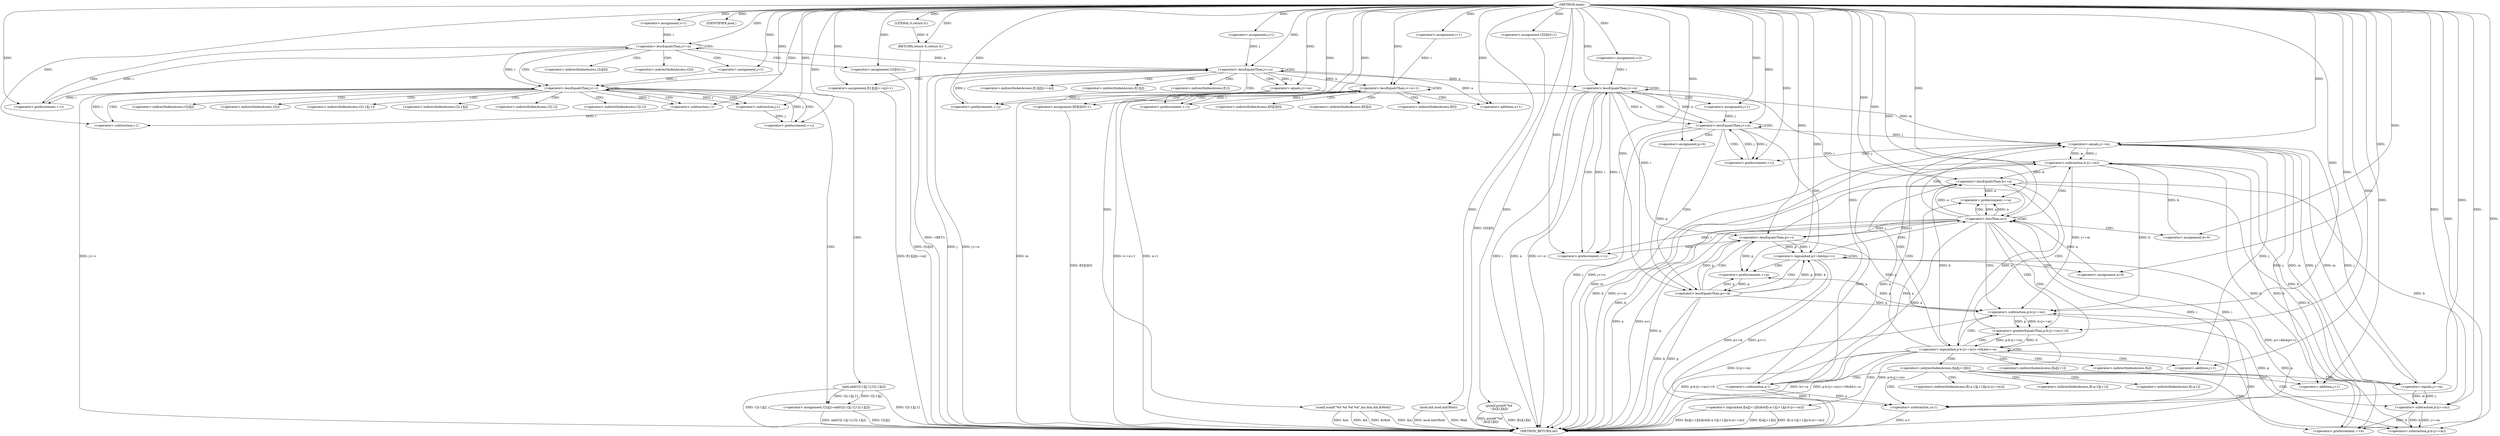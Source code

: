 digraph "main" {  
"1000177" [label = "(METHOD,main)" ]
"1000397" [label = "(METHOD_RETURN,int)" ]
"1000179" [label = "(scanf,scanf(\"%d %d %d %d\",&n,&m,&k,&Mod))" ]
"1000189" [label = "(mod.init,mod.init(Mod))" ]
"1000191" [label = "(<operator>.assignment,C[0][0]=1)" ]
"1000385" [label = "(IDENTIFIER,mod,)" ]
"1000386" [label = "(printf,printf(\"%d\n\",f[n][1][k]))" ]
"1000395" [label = "(RETURN,return 0;,return 0;)" ]
"1000200" [label = "(<operator>.assignment,i=1)" ]
"1000203" [label = "(<operator>.lessEqualsThan,i<=n)" ]
"1000206" [label = "(<operator>.preIncrement,++i)" ]
"1000251" [label = "(<operator>.assignment,j=1)" ]
"1000254" [label = "(<operator>.lessEqualsThan,j<=n)" ]
"1000257" [label = "(<operator>.preIncrement,++j)" ]
"1000259" [label = "(<operator>.assignment,f[1][j][j==m]=1)" ]
"1000272" [label = "(<operator>.assignment,i=1)" ]
"1000275" [label = "(<operator>.lessEqualsThan,i<=n+1)" ]
"1000280" [label = "(<operator>.preIncrement,++i)" ]
"1000282" [label = "(<operator>.assignment,f[0][i][0]=1)" ]
"1000293" [label = "(<operator>.assignment,i=2)" ]
"1000296" [label = "(<operator>.lessEqualsThan,i<=n)" ]
"1000299" [label = "(<operator>.preIncrement,++i)" ]
"1000396" [label = "(LITERAL,0,return 0;)" ]
"1000209" [label = "(<operator>.assignment,C[i][0]=1)" ]
"1000303" [label = "(<operator>.assignment,j=1)" ]
"1000306" [label = "(<operator>.lessEqualsThan,j<=n)" ]
"1000309" [label = "(<operator>.preIncrement,++j)" ]
"1000218" [label = "(<operator>.assignment,j=1)" ]
"1000221" [label = "(<operator>.lessEqualsThan,j<=i)" ]
"1000224" [label = "(<operator>.preIncrement,++j)" ]
"1000226" [label = "(<operator>.assignment,C[i][j]=add(C[i-1][j-1],C[i-1][j]))" ]
"1000277" [label = "(<operator>.addition,n+1)" ]
"1000313" [label = "(<operator>.assignment,p=0)" ]
"1000316" [label = "(<operator>.logicalAnd,p<=k&&p<=i)" ]
"1000323" [label = "(<operator>.preIncrement,++p)" ]
"1000266" [label = "(<operator>.equals,j==m)" ]
"1000327" [label = "(<operator>.assignment,a=0)" ]
"1000330" [label = "(<operator>.lessThan,a<i)" ]
"1000333" [label = "(<operator>.preIncrement,++a)" ]
"1000232" [label = "(add,add(C[i-1][j-1],C[i-1][j]))" ]
"1000317" [label = "(<operator>.lessEqualsThan,p<=k)" ]
"1000320" [label = "(<operator>.lessEqualsThan,p<=i)" ]
"1000337" [label = "(<operator>.assignment,b=0)" ]
"1000340" [label = "(<operator>.logicalAnd,p-b-(j==m)>=0&&b<=a)" ]
"1000353" [label = "(<operator>.preIncrement,++b)" ]
"1000356" [label = "(<operator>.logicalAnd,f[a][j+1][b]&&f[i-a-1][j+1][p-b-(j==m)])" ]
"1000239" [label = "(<operator>.subtraction,j-1)" ]
"1000341" [label = "(<operator>.greaterEqualsThan,p-b-(j==m)>=0)" ]
"1000350" [label = "(<operator>.lessEqualsThan,b<=a)" ]
"1000236" [label = "(<operator>.subtraction,i-1)" ]
"1000245" [label = "(<operator>.subtraction,i-1)" ]
"1000342" [label = "(<operator>.subtraction,p-b-(j==m))" ]
"1000344" [label = "(<operator>.subtraction,b-(j==m))" ]
"1000378" [label = "(<operator>.subtraction,p-b-(j==m))" ]
"1000346" [label = "(<operator>.equals,j==m)" ]
"1000362" [label = "(<operator>.addition,j+1)" ]
"1000375" [label = "(<operator>.addition,j+1)" ]
"1000380" [label = "(<operator>.subtraction,b-(j==m))" ]
"1000370" [label = "(<operator>.subtraction,i-a-1)" ]
"1000382" [label = "(<operator>.equals,j==m)" ]
"1000372" [label = "(<operator>.subtraction,a-1)" ]
"1000260" [label = "(<operator>.indirectIndexAccess,f[1][j][j==m])" ]
"1000283" [label = "(<operator>.indirectIndexAccess,f[0][i][0])" ]
"1000210" [label = "(<operator>.indirectIndexAccess,C[i][0])" ]
"1000261" [label = "(<operator>.indirectIndexAccess,f[1][j])" ]
"1000284" [label = "(<operator>.indirectIndexAccess,f[0][i])" ]
"1000211" [label = "(<operator>.indirectIndexAccess,C[i])" ]
"1000227" [label = "(<operator>.indirectIndexAccess,C[i][j])" ]
"1000262" [label = "(<operator>.indirectIndexAccess,f[1])" ]
"1000285" [label = "(<operator>.indirectIndexAccess,f[0])" ]
"1000228" [label = "(<operator>.indirectIndexAccess,C[i])" ]
"1000233" [label = "(<operator>.indirectIndexAccess,C[i-1][j-1])" ]
"1000242" [label = "(<operator>.indirectIndexAccess,C[i-1][j])" ]
"1000234" [label = "(<operator>.indirectIndexAccess,C[i-1])" ]
"1000243" [label = "(<operator>.indirectIndexAccess,C[i-1])" ]
"1000357" [label = "(<operator>.indirectIndexAccess,f[a][j+1][b])" ]
"1000366" [label = "(<operator>.indirectIndexAccess,f[i-a-1][j+1][p-b-(j==m)])" ]
"1000358" [label = "(<operator>.indirectIndexAccess,f[a][j+1])" ]
"1000367" [label = "(<operator>.indirectIndexAccess,f[i-a-1][j+1])" ]
"1000359" [label = "(<operator>.indirectIndexAccess,f[a])" ]
"1000368" [label = "(<operator>.indirectIndexAccess,f[i-a-1])" ]
  "1000179" -> "1000397"  [ label = "DDG: &n"] 
  "1000179" -> "1000397"  [ label = "DDG: &m"] 
  "1000179" -> "1000397"  [ label = "DDG: &k"] 
  "1000179" -> "1000397"  [ label = "DDG: &Mod"] 
  "1000189" -> "1000397"  [ label = "DDG: Mod"] 
  "1000189" -> "1000397"  [ label = "DDG: mod.init(Mod)"] 
  "1000191" -> "1000397"  [ label = "DDG: C[0][0]"] 
  "1000254" -> "1000397"  [ label = "DDG: j"] 
  "1000254" -> "1000397"  [ label = "DDG: j<=n"] 
  "1000275" -> "1000397"  [ label = "DDG: n+1"] 
  "1000275" -> "1000397"  [ label = "DDG: i<=n+1"] 
  "1000296" -> "1000397"  [ label = "DDG: i"] 
  "1000296" -> "1000397"  [ label = "DDG: n"] 
  "1000296" -> "1000397"  [ label = "DDG: i<=n"] 
  "1000386" -> "1000397"  [ label = "DDG: f[n][1][k]"] 
  "1000386" -> "1000397"  [ label = "DDG: printf(\"%d\n\",f[n][1][k])"] 
  "1000306" -> "1000397"  [ label = "DDG: j"] 
  "1000306" -> "1000397"  [ label = "DDG: j<=n"] 
  "1000317" -> "1000397"  [ label = "DDG: p"] 
  "1000317" -> "1000397"  [ label = "DDG: k"] 
  "1000316" -> "1000397"  [ label = "DDG: p<=k"] 
  "1000320" -> "1000397"  [ label = "DDG: p"] 
  "1000316" -> "1000397"  [ label = "DDG: p<=i"] 
  "1000316" -> "1000397"  [ label = "DDG: p<=k&&p<=i"] 
  "1000330" -> "1000397"  [ label = "DDG: a"] 
  "1000330" -> "1000397"  [ label = "DDG: a<i"] 
  "1000344" -> "1000397"  [ label = "DDG: b"] 
  "1000346" -> "1000397"  [ label = "DDG: m"] 
  "1000344" -> "1000397"  [ label = "DDG: j==m"] 
  "1000342" -> "1000397"  [ label = "DDG: b-(j==m)"] 
  "1000341" -> "1000397"  [ label = "DDG: p-b-(j==m)"] 
  "1000340" -> "1000397"  [ label = "DDG: p-b-(j==m)>=0"] 
  "1000350" -> "1000397"  [ label = "DDG: b"] 
  "1000340" -> "1000397"  [ label = "DDG: b<=a"] 
  "1000340" -> "1000397"  [ label = "DDG: p-b-(j==m)>=0&&b<=a"] 
  "1000356" -> "1000397"  [ label = "DDG: f[a][j+1][b]"] 
  "1000370" -> "1000397"  [ label = "DDG: a-1"] 
  "1000356" -> "1000397"  [ label = "DDG: f[i-a-1][j+1][p-b-(j==m)]"] 
  "1000356" -> "1000397"  [ label = "DDG: f[a][j+1][b]&&f[i-a-1][j+1][p-b-(j==m)]"] 
  "1000282" -> "1000397"  [ label = "DDG: f[0][i][0]"] 
  "1000266" -> "1000397"  [ label = "DDG: m"] 
  "1000259" -> "1000397"  [ label = "DDG: f[1][j][j==m]"] 
  "1000209" -> "1000397"  [ label = "DDG: C[i][0]"] 
  "1000221" -> "1000397"  [ label = "DDG: j<=i"] 
  "1000226" -> "1000397"  [ label = "DDG: C[i][j]"] 
  "1000232" -> "1000397"  [ label = "DDG: C[i-1][j-1]"] 
  "1000232" -> "1000397"  [ label = "DDG: C[i-1][j]"] 
  "1000226" -> "1000397"  [ label = "DDG: add(C[i-1][j-1],C[i-1][j])"] 
  "1000395" -> "1000397"  [ label = "DDG: <RET>"] 
  "1000177" -> "1000179"  [ label = "DDG: "] 
  "1000177" -> "1000191"  [ label = "DDG: "] 
  "1000177" -> "1000385"  [ label = "DDG: "] 
  "1000396" -> "1000395"  [ label = "DDG: 0"] 
  "1000177" -> "1000395"  [ label = "DDG: "] 
  "1000177" -> "1000189"  [ label = "DDG: "] 
  "1000177" -> "1000200"  [ label = "DDG: "] 
  "1000177" -> "1000251"  [ label = "DDG: "] 
  "1000177" -> "1000259"  [ label = "DDG: "] 
  "1000177" -> "1000272"  [ label = "DDG: "] 
  "1000177" -> "1000282"  [ label = "DDG: "] 
  "1000177" -> "1000293"  [ label = "DDG: "] 
  "1000177" -> "1000386"  [ label = "DDG: "] 
  "1000177" -> "1000396"  [ label = "DDG: "] 
  "1000200" -> "1000203"  [ label = "DDG: i"] 
  "1000206" -> "1000203"  [ label = "DDG: i"] 
  "1000177" -> "1000203"  [ label = "DDG: "] 
  "1000221" -> "1000206"  [ label = "DDG: i"] 
  "1000177" -> "1000206"  [ label = "DDG: "] 
  "1000177" -> "1000209"  [ label = "DDG: "] 
  "1000251" -> "1000254"  [ label = "DDG: j"] 
  "1000257" -> "1000254"  [ label = "DDG: j"] 
  "1000177" -> "1000254"  [ label = "DDG: "] 
  "1000203" -> "1000254"  [ label = "DDG: n"] 
  "1000266" -> "1000257"  [ label = "DDG: j"] 
  "1000177" -> "1000257"  [ label = "DDG: "] 
  "1000272" -> "1000275"  [ label = "DDG: i"] 
  "1000280" -> "1000275"  [ label = "DDG: i"] 
  "1000177" -> "1000275"  [ label = "DDG: "] 
  "1000254" -> "1000275"  [ label = "DDG: n"] 
  "1000275" -> "1000280"  [ label = "DDG: i"] 
  "1000177" -> "1000280"  [ label = "DDG: "] 
  "1000293" -> "1000296"  [ label = "DDG: i"] 
  "1000299" -> "1000296"  [ label = "DDG: i"] 
  "1000177" -> "1000296"  [ label = "DDG: "] 
  "1000306" -> "1000296"  [ label = "DDG: n"] 
  "1000254" -> "1000296"  [ label = "DDG: n"] 
  "1000296" -> "1000299"  [ label = "DDG: i"] 
  "1000320" -> "1000299"  [ label = "DDG: i"] 
  "1000330" -> "1000299"  [ label = "DDG: i"] 
  "1000177" -> "1000299"  [ label = "DDG: "] 
  "1000177" -> "1000303"  [ label = "DDG: "] 
  "1000177" -> "1000218"  [ label = "DDG: "] 
  "1000232" -> "1000226"  [ label = "DDG: C[i-1][j]"] 
  "1000232" -> "1000226"  [ label = "DDG: C[i-1][j-1]"] 
  "1000254" -> "1000277"  [ label = "DDG: n"] 
  "1000177" -> "1000277"  [ label = "DDG: "] 
  "1000303" -> "1000306"  [ label = "DDG: j"] 
  "1000309" -> "1000306"  [ label = "DDG: j"] 
  "1000177" -> "1000306"  [ label = "DDG: "] 
  "1000296" -> "1000306"  [ label = "DDG: n"] 
  "1000306" -> "1000309"  [ label = "DDG: j"] 
  "1000346" -> "1000309"  [ label = "DDG: j"] 
  "1000177" -> "1000309"  [ label = "DDG: "] 
  "1000177" -> "1000313"  [ label = "DDG: "] 
  "1000218" -> "1000221"  [ label = "DDG: j"] 
  "1000224" -> "1000221"  [ label = "DDG: j"] 
  "1000177" -> "1000221"  [ label = "DDG: "] 
  "1000203" -> "1000221"  [ label = "DDG: i"] 
  "1000245" -> "1000221"  [ label = "DDG: i"] 
  "1000239" -> "1000224"  [ label = "DDG: j"] 
  "1000177" -> "1000224"  [ label = "DDG: "] 
  "1000254" -> "1000266"  [ label = "DDG: j"] 
  "1000177" -> "1000266"  [ label = "DDG: "] 
  "1000317" -> "1000316"  [ label = "DDG: p"] 
  "1000317" -> "1000316"  [ label = "DDG: k"] 
  "1000320" -> "1000316"  [ label = "DDG: p"] 
  "1000320" -> "1000316"  [ label = "DDG: i"] 
  "1000317" -> "1000323"  [ label = "DDG: p"] 
  "1000320" -> "1000323"  [ label = "DDG: p"] 
  "1000342" -> "1000323"  [ label = "DDG: p"] 
  "1000177" -> "1000323"  [ label = "DDG: "] 
  "1000177" -> "1000327"  [ label = "DDG: "] 
  "1000313" -> "1000317"  [ label = "DDG: p"] 
  "1000323" -> "1000317"  [ label = "DDG: p"] 
  "1000177" -> "1000317"  [ label = "DDG: "] 
  "1000317" -> "1000320"  [ label = "DDG: p"] 
  "1000177" -> "1000320"  [ label = "DDG: "] 
  "1000296" -> "1000320"  [ label = "DDG: i"] 
  "1000330" -> "1000320"  [ label = "DDG: i"] 
  "1000327" -> "1000330"  [ label = "DDG: a"] 
  "1000333" -> "1000330"  [ label = "DDG: a"] 
  "1000177" -> "1000330"  [ label = "DDG: "] 
  "1000296" -> "1000330"  [ label = "DDG: i"] 
  "1000320" -> "1000330"  [ label = "DDG: i"] 
  "1000370" -> "1000330"  [ label = "DDG: i"] 
  "1000330" -> "1000333"  [ label = "DDG: a"] 
  "1000350" -> "1000333"  [ label = "DDG: a"] 
  "1000372" -> "1000333"  [ label = "DDG: a"] 
  "1000177" -> "1000333"  [ label = "DDG: "] 
  "1000177" -> "1000337"  [ label = "DDG: "] 
  "1000341" -> "1000340"  [ label = "DDG: 0"] 
  "1000341" -> "1000340"  [ label = "DDG: p-b-(j==m)"] 
  "1000350" -> "1000340"  [ label = "DDG: a"] 
  "1000350" -> "1000340"  [ label = "DDG: b"] 
  "1000344" -> "1000353"  [ label = "DDG: b"] 
  "1000350" -> "1000353"  [ label = "DDG: b"] 
  "1000380" -> "1000353"  [ label = "DDG: b"] 
  "1000177" -> "1000353"  [ label = "DDG: "] 
  "1000221" -> "1000239"  [ label = "DDG: j"] 
  "1000177" -> "1000239"  [ label = "DDG: "] 
  "1000342" -> "1000341"  [ label = "DDG: b-(j==m)"] 
  "1000342" -> "1000341"  [ label = "DDG: p"] 
  "1000177" -> "1000341"  [ label = "DDG: "] 
  "1000344" -> "1000350"  [ label = "DDG: b"] 
  "1000177" -> "1000350"  [ label = "DDG: "] 
  "1000330" -> "1000350"  [ label = "DDG: a"] 
  "1000372" -> "1000350"  [ label = "DDG: a"] 
  "1000221" -> "1000236"  [ label = "DDG: i"] 
  "1000177" -> "1000236"  [ label = "DDG: "] 
  "1000236" -> "1000245"  [ label = "DDG: i"] 
  "1000177" -> "1000245"  [ label = "DDG: "] 
  "1000317" -> "1000342"  [ label = "DDG: p"] 
  "1000320" -> "1000342"  [ label = "DDG: p"] 
  "1000378" -> "1000342"  [ label = "DDG: p"] 
  "1000177" -> "1000342"  [ label = "DDG: "] 
  "1000344" -> "1000342"  [ label = "DDG: b"] 
  "1000344" -> "1000342"  [ label = "DDG: j==m"] 
  "1000337" -> "1000344"  [ label = "DDG: b"] 
  "1000353" -> "1000344"  [ label = "DDG: b"] 
  "1000177" -> "1000344"  [ label = "DDG: "] 
  "1000346" -> "1000344"  [ label = "DDG: j"] 
  "1000346" -> "1000344"  [ label = "DDG: m"] 
  "1000342" -> "1000378"  [ label = "DDG: p"] 
  "1000177" -> "1000378"  [ label = "DDG: "] 
  "1000380" -> "1000378"  [ label = "DDG: b"] 
  "1000380" -> "1000378"  [ label = "DDG: j==m"] 
  "1000306" -> "1000346"  [ label = "DDG: j"] 
  "1000382" -> "1000346"  [ label = "DDG: j"] 
  "1000177" -> "1000346"  [ label = "DDG: "] 
  "1000382" -> "1000346"  [ label = "DDG: m"] 
  "1000266" -> "1000346"  [ label = "DDG: m"] 
  "1000346" -> "1000362"  [ label = "DDG: j"] 
  "1000177" -> "1000362"  [ label = "DDG: "] 
  "1000177" -> "1000375"  [ label = "DDG: "] 
  "1000346" -> "1000375"  [ label = "DDG: j"] 
  "1000344" -> "1000380"  [ label = "DDG: b"] 
  "1000350" -> "1000380"  [ label = "DDG: b"] 
  "1000177" -> "1000380"  [ label = "DDG: "] 
  "1000382" -> "1000380"  [ label = "DDG: j"] 
  "1000382" -> "1000380"  [ label = "DDG: m"] 
  "1000330" -> "1000370"  [ label = "DDG: i"] 
  "1000177" -> "1000370"  [ label = "DDG: "] 
  "1000372" -> "1000370"  [ label = "DDG: a"] 
  "1000372" -> "1000370"  [ label = "DDG: 1"] 
  "1000177" -> "1000382"  [ label = "DDG: "] 
  "1000346" -> "1000382"  [ label = "DDG: j"] 
  "1000346" -> "1000382"  [ label = "DDG: m"] 
  "1000330" -> "1000372"  [ label = "DDG: a"] 
  "1000350" -> "1000372"  [ label = "DDG: a"] 
  "1000177" -> "1000372"  [ label = "DDG: "] 
  "1000203" -> "1000211"  [ label = "CDG: "] 
  "1000203" -> "1000221"  [ label = "CDG: "] 
  "1000203" -> "1000210"  [ label = "CDG: "] 
  "1000203" -> "1000206"  [ label = "CDG: "] 
  "1000203" -> "1000203"  [ label = "CDG: "] 
  "1000203" -> "1000218"  [ label = "CDG: "] 
  "1000203" -> "1000209"  [ label = "CDG: "] 
  "1000254" -> "1000260"  [ label = "CDG: "] 
  "1000254" -> "1000259"  [ label = "CDG: "] 
  "1000254" -> "1000254"  [ label = "CDG: "] 
  "1000254" -> "1000261"  [ label = "CDG: "] 
  "1000254" -> "1000266"  [ label = "CDG: "] 
  "1000254" -> "1000262"  [ label = "CDG: "] 
  "1000254" -> "1000257"  [ label = "CDG: "] 
  "1000275" -> "1000285"  [ label = "CDG: "] 
  "1000275" -> "1000277"  [ label = "CDG: "] 
  "1000275" -> "1000282"  [ label = "CDG: "] 
  "1000275" -> "1000284"  [ label = "CDG: "] 
  "1000275" -> "1000283"  [ label = "CDG: "] 
  "1000275" -> "1000280"  [ label = "CDG: "] 
  "1000275" -> "1000275"  [ label = "CDG: "] 
  "1000296" -> "1000303"  [ label = "CDG: "] 
  "1000296" -> "1000306"  [ label = "CDG: "] 
  "1000296" -> "1000299"  [ label = "CDG: "] 
  "1000296" -> "1000296"  [ label = "CDG: "] 
  "1000306" -> "1000313"  [ label = "CDG: "] 
  "1000306" -> "1000316"  [ label = "CDG: "] 
  "1000306" -> "1000306"  [ label = "CDG: "] 
  "1000306" -> "1000309"  [ label = "CDG: "] 
  "1000306" -> "1000317"  [ label = "CDG: "] 
  "1000221" -> "1000221"  [ label = "CDG: "] 
  "1000221" -> "1000233"  [ label = "CDG: "] 
  "1000221" -> "1000227"  [ label = "CDG: "] 
  "1000221" -> "1000243"  [ label = "CDG: "] 
  "1000221" -> "1000236"  [ label = "CDG: "] 
  "1000221" -> "1000242"  [ label = "CDG: "] 
  "1000221" -> "1000224"  [ label = "CDG: "] 
  "1000221" -> "1000245"  [ label = "CDG: "] 
  "1000221" -> "1000226"  [ label = "CDG: "] 
  "1000221" -> "1000232"  [ label = "CDG: "] 
  "1000221" -> "1000239"  [ label = "CDG: "] 
  "1000221" -> "1000234"  [ label = "CDG: "] 
  "1000221" -> "1000228"  [ label = "CDG: "] 
  "1000316" -> "1000330"  [ label = "CDG: "] 
  "1000316" -> "1000316"  [ label = "CDG: "] 
  "1000316" -> "1000323"  [ label = "CDG: "] 
  "1000316" -> "1000327"  [ label = "CDG: "] 
  "1000316" -> "1000317"  [ label = "CDG: "] 
  "1000317" -> "1000320"  [ label = "CDG: "] 
  "1000330" -> "1000337"  [ label = "CDG: "] 
  "1000330" -> "1000330"  [ label = "CDG: "] 
  "1000330" -> "1000341"  [ label = "CDG: "] 
  "1000330" -> "1000342"  [ label = "CDG: "] 
  "1000330" -> "1000333"  [ label = "CDG: "] 
  "1000330" -> "1000340"  [ label = "CDG: "] 
  "1000330" -> "1000344"  [ label = "CDG: "] 
  "1000330" -> "1000346"  [ label = "CDG: "] 
  "1000340" -> "1000362"  [ label = "CDG: "] 
  "1000340" -> "1000353"  [ label = "CDG: "] 
  "1000340" -> "1000357"  [ label = "CDG: "] 
  "1000340" -> "1000341"  [ label = "CDG: "] 
  "1000340" -> "1000342"  [ label = "CDG: "] 
  "1000340" -> "1000340"  [ label = "CDG: "] 
  "1000340" -> "1000344"  [ label = "CDG: "] 
  "1000340" -> "1000359"  [ label = "CDG: "] 
  "1000340" -> "1000356"  [ label = "CDG: "] 
  "1000340" -> "1000346"  [ label = "CDG: "] 
  "1000340" -> "1000358"  [ label = "CDG: "] 
  "1000341" -> "1000350"  [ label = "CDG: "] 
  "1000357" -> "1000370"  [ label = "CDG: "] 
  "1000357" -> "1000368"  [ label = "CDG: "] 
  "1000357" -> "1000375"  [ label = "CDG: "] 
  "1000357" -> "1000382"  [ label = "CDG: "] 
  "1000357" -> "1000378"  [ label = "CDG: "] 
  "1000357" -> "1000380"  [ label = "CDG: "] 
  "1000357" -> "1000367"  [ label = "CDG: "] 
  "1000357" -> "1000366"  [ label = "CDG: "] 
  "1000357" -> "1000372"  [ label = "CDG: "] 
}

